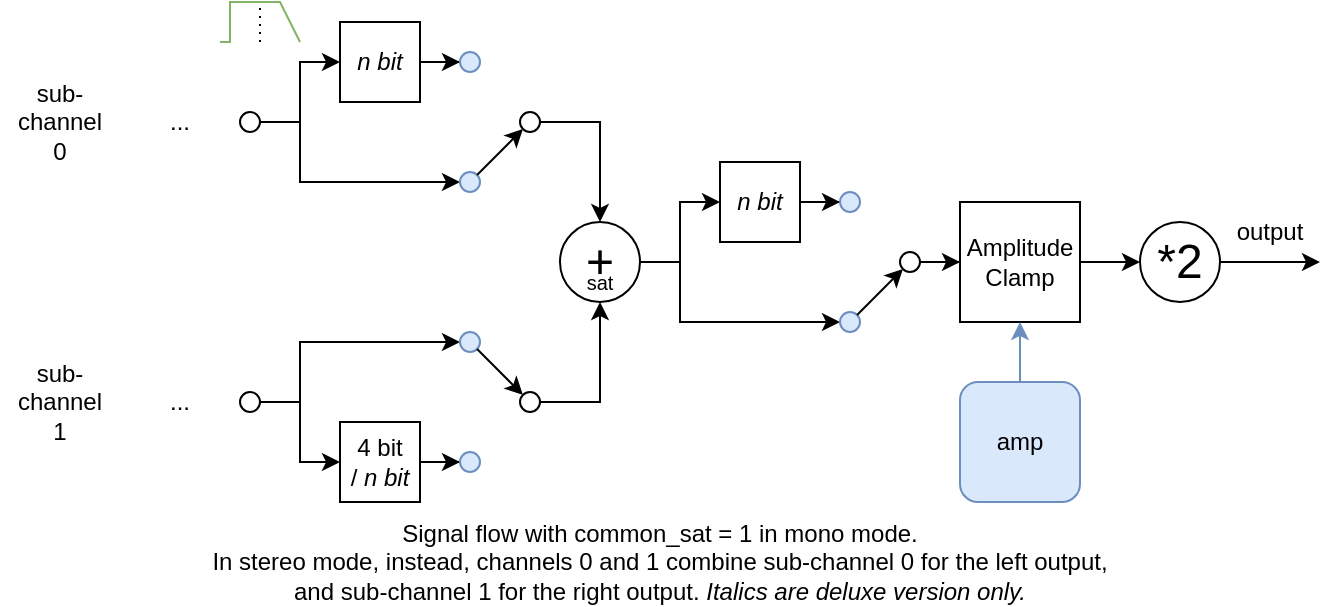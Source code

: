 <mxfile version="24.5.1" type="device">
  <diagram name="Page-1" id="v1GCFUYdreuDVsBwZY-9">
    <mxGraphModel dx="830" dy="479" grid="1" gridSize="10" guides="1" tooltips="1" connect="1" arrows="1" fold="1" page="1" pageScale="1" pageWidth="827" pageHeight="1169" math="0" shadow="0">
      <root>
        <mxCell id="0" />
        <mxCell id="1" parent="0" />
        <mxCell id="3NoRvipe2iLqDyMTQrGb-1" style="edgeStyle=orthogonalEdgeStyle;rounded=0;orthogonalLoop=1;jettySize=auto;html=1;entryX=0;entryY=0.5;entryDx=0;entryDy=0;" parent="1" source="3NoRvipe2iLqDyMTQrGb-3" target="3NoRvipe2iLqDyMTQrGb-8" edge="1">
          <mxGeometry relative="1" as="geometry" />
        </mxCell>
        <mxCell id="3NoRvipe2iLqDyMTQrGb-2" style="edgeStyle=orthogonalEdgeStyle;rounded=0;orthogonalLoop=1;jettySize=auto;html=1;entryX=0;entryY=0.5;entryDx=0;entryDy=0;" parent="1" source="3NoRvipe2iLqDyMTQrGb-3" target="3NoRvipe2iLqDyMTQrGb-9" edge="1">
          <mxGeometry relative="1" as="geometry">
            <Array as="points">
              <mxPoint x="220" y="490" />
              <mxPoint x="220" y="520" />
            </Array>
          </mxGeometry>
        </mxCell>
        <mxCell id="3NoRvipe2iLqDyMTQrGb-3" value="" style="ellipse;whiteSpace=wrap;html=1;aspect=fixed;" parent="1" vertex="1">
          <mxGeometry x="190" y="485" width="10" height="10" as="geometry" />
        </mxCell>
        <mxCell id="3NoRvipe2iLqDyMTQrGb-4" style="edgeStyle=orthogonalEdgeStyle;rounded=0;orthogonalLoop=1;jettySize=auto;html=1;entryX=0;entryY=0.5;entryDx=0;entryDy=0;" parent="1" source="3NoRvipe2iLqDyMTQrGb-6" target="3NoRvipe2iLqDyMTQrGb-15" edge="1">
          <mxGeometry relative="1" as="geometry" />
        </mxCell>
        <mxCell id="3NoRvipe2iLqDyMTQrGb-5" style="edgeStyle=orthogonalEdgeStyle;rounded=0;orthogonalLoop=1;jettySize=auto;html=1;entryX=0;entryY=0.5;entryDx=0;entryDy=0;" parent="1" source="3NoRvipe2iLqDyMTQrGb-6" target="3NoRvipe2iLqDyMTQrGb-17" edge="1">
          <mxGeometry relative="1" as="geometry">
            <Array as="points">
              <mxPoint x="220" y="630" />
              <mxPoint x="220" y="600" />
            </Array>
          </mxGeometry>
        </mxCell>
        <mxCell id="3NoRvipe2iLqDyMTQrGb-6" value="" style="ellipse;whiteSpace=wrap;html=1;aspect=fixed;" parent="1" vertex="1">
          <mxGeometry x="190" y="625" width="10" height="10" as="geometry" />
        </mxCell>
        <mxCell id="3NoRvipe2iLqDyMTQrGb-7" style="edgeStyle=orthogonalEdgeStyle;rounded=0;orthogonalLoop=1;jettySize=auto;html=1;entryX=0;entryY=0.5;entryDx=0;entryDy=0;" parent="1" source="3NoRvipe2iLqDyMTQrGb-8" target="3NoRvipe2iLqDyMTQrGb-10" edge="1">
          <mxGeometry relative="1" as="geometry" />
        </mxCell>
        <mxCell id="3NoRvipe2iLqDyMTQrGb-8" value="&lt;i&gt;n bit&lt;/i&gt;" style="rounded=0;whiteSpace=wrap;html=1;" parent="1" vertex="1">
          <mxGeometry x="240" y="440" width="40" height="40" as="geometry" />
        </mxCell>
        <mxCell id="3NoRvipe2iLqDyMTQrGb-9" value="" style="ellipse;whiteSpace=wrap;html=1;aspect=fixed;fillColor=#dae8fc;strokeColor=#6c8ebf;" parent="1" vertex="1">
          <mxGeometry x="300" y="515" width="10" height="10" as="geometry" />
        </mxCell>
        <mxCell id="3NoRvipe2iLqDyMTQrGb-10" value="" style="ellipse;whiteSpace=wrap;html=1;aspect=fixed;fillColor=#dae8fc;strokeColor=#6c8ebf;" parent="1" vertex="1">
          <mxGeometry x="300" y="455" width="10" height="10" as="geometry" />
        </mxCell>
        <mxCell id="3NoRvipe2iLqDyMTQrGb-86" style="edgeStyle=orthogonalEdgeStyle;rounded=0;orthogonalLoop=1;jettySize=auto;html=1;entryX=0.5;entryY=0;entryDx=0;entryDy=0;" parent="1" source="3NoRvipe2iLqDyMTQrGb-12" target="3NoRvipe2iLqDyMTQrGb-29" edge="1">
          <mxGeometry relative="1" as="geometry" />
        </mxCell>
        <mxCell id="3NoRvipe2iLqDyMTQrGb-12" value="" style="ellipse;whiteSpace=wrap;html=1;aspect=fixed;" parent="1" vertex="1">
          <mxGeometry x="330" y="485" width="10" height="10" as="geometry" />
        </mxCell>
        <mxCell id="3NoRvipe2iLqDyMTQrGb-13" value="" style="endArrow=classic;html=1;rounded=0;exitX=1;exitY=0;exitDx=0;exitDy=0;entryX=0;entryY=1;entryDx=0;entryDy=0;" parent="1" source="3NoRvipe2iLqDyMTQrGb-9" target="3NoRvipe2iLqDyMTQrGb-12" edge="1">
          <mxGeometry width="50" height="50" relative="1" as="geometry">
            <mxPoint x="315" y="510" as="sourcePoint" />
            <mxPoint x="365" y="460" as="targetPoint" />
          </mxGeometry>
        </mxCell>
        <mxCell id="3NoRvipe2iLqDyMTQrGb-14" style="edgeStyle=orthogonalEdgeStyle;rounded=0;orthogonalLoop=1;jettySize=auto;html=1;entryX=0;entryY=0.5;entryDx=0;entryDy=0;" parent="1" source="3NoRvipe2iLqDyMTQrGb-15" target="3NoRvipe2iLqDyMTQrGb-16" edge="1">
          <mxGeometry relative="1" as="geometry" />
        </mxCell>
        <mxCell id="3NoRvipe2iLqDyMTQrGb-15" value="4 bit&lt;div&gt;/ &lt;i&gt;n bit&lt;/i&gt;&lt;/div&gt;" style="rounded=0;whiteSpace=wrap;html=1;" parent="1" vertex="1">
          <mxGeometry x="240" y="640" width="40" height="40" as="geometry" />
        </mxCell>
        <mxCell id="3NoRvipe2iLqDyMTQrGb-16" value="" style="ellipse;whiteSpace=wrap;html=1;aspect=fixed;fillColor=#dae8fc;strokeColor=#6c8ebf;" parent="1" vertex="1">
          <mxGeometry x="300" y="655" width="10" height="10" as="geometry" />
        </mxCell>
        <mxCell id="3NoRvipe2iLqDyMTQrGb-17" value="" style="ellipse;whiteSpace=wrap;html=1;aspect=fixed;fillColor=#dae8fc;strokeColor=#6c8ebf;" parent="1" vertex="1">
          <mxGeometry x="300" y="595" width="10" height="10" as="geometry" />
        </mxCell>
        <mxCell id="3NoRvipe2iLqDyMTQrGb-87" style="edgeStyle=orthogonalEdgeStyle;rounded=0;orthogonalLoop=1;jettySize=auto;html=1;entryX=0.5;entryY=1;entryDx=0;entryDy=0;" parent="1" source="3NoRvipe2iLqDyMTQrGb-19" target="3NoRvipe2iLqDyMTQrGb-29" edge="1">
          <mxGeometry relative="1" as="geometry" />
        </mxCell>
        <mxCell id="3NoRvipe2iLqDyMTQrGb-19" value="" style="ellipse;whiteSpace=wrap;html=1;aspect=fixed;" parent="1" vertex="1">
          <mxGeometry x="330" y="625" width="10" height="10" as="geometry" />
        </mxCell>
        <mxCell id="3NoRvipe2iLqDyMTQrGb-20" value="" style="endArrow=classic;html=1;rounded=0;exitX=1;exitY=1;exitDx=0;exitDy=0;entryX=0;entryY=0;entryDx=0;entryDy=0;" parent="1" source="3NoRvipe2iLqDyMTQrGb-17" target="3NoRvipe2iLqDyMTQrGb-19" edge="1">
          <mxGeometry width="50" height="50" relative="1" as="geometry">
            <mxPoint x="315" y="650" as="sourcePoint" />
            <mxPoint x="350" y="600" as="targetPoint" />
          </mxGeometry>
        </mxCell>
        <mxCell id="3NoRvipe2iLqDyMTQrGb-92" style="edgeStyle=orthogonalEdgeStyle;rounded=0;orthogonalLoop=1;jettySize=auto;html=1;entryX=0;entryY=0.5;entryDx=0;entryDy=0;" parent="1" source="3NoRvipe2iLqDyMTQrGb-22" target="3NoRvipe2iLqDyMTQrGb-90" edge="1">
          <mxGeometry relative="1" as="geometry" />
        </mxCell>
        <mxCell id="3NoRvipe2iLqDyMTQrGb-22" value="&lt;div&gt;Amplitude&lt;/div&gt;Clamp&lt;div&gt;&lt;/div&gt;" style="rounded=0;whiteSpace=wrap;html=1;" parent="1" vertex="1">
          <mxGeometry x="550" y="530" width="60" height="60" as="geometry" />
        </mxCell>
        <mxCell id="3NoRvipe2iLqDyMTQrGb-25" style="edgeStyle=orthogonalEdgeStyle;rounded=0;orthogonalLoop=1;jettySize=auto;html=1;entryX=0.5;entryY=1;entryDx=0;entryDy=0;fillColor=#dae8fc;strokeColor=#6c8ebf;" parent="1" source="3NoRvipe2iLqDyMTQrGb-27" target="3NoRvipe2iLqDyMTQrGb-22" edge="1">
          <mxGeometry relative="1" as="geometry" />
        </mxCell>
        <mxCell id="3NoRvipe2iLqDyMTQrGb-27" value="amp" style="rounded=1;whiteSpace=wrap;html=1;fillColor=#dae8fc;strokeColor=#6c8ebf;" parent="1" vertex="1">
          <mxGeometry x="550" y="620" width="60" height="60" as="geometry" />
        </mxCell>
        <mxCell id="WArrotbKGhIwR4OyajSv-13" style="edgeStyle=orthogonalEdgeStyle;rounded=0;orthogonalLoop=1;jettySize=auto;html=1;entryX=0;entryY=0.5;entryDx=0;entryDy=0;" parent="1" source="3NoRvipe2iLqDyMTQrGb-29" target="WArrotbKGhIwR4OyajSv-5" edge="1">
          <mxGeometry relative="1" as="geometry" />
        </mxCell>
        <mxCell id="WArrotbKGhIwR4OyajSv-14" style="edgeStyle=orthogonalEdgeStyle;rounded=0;orthogonalLoop=1;jettySize=auto;html=1;entryX=0;entryY=0.5;entryDx=0;entryDy=0;" parent="1" source="3NoRvipe2iLqDyMTQrGb-29" target="WArrotbKGhIwR4OyajSv-6" edge="1">
          <mxGeometry relative="1" as="geometry">
            <Array as="points">
              <mxPoint x="410" y="560" />
              <mxPoint x="410" y="590" />
            </Array>
          </mxGeometry>
        </mxCell>
        <mxCell id="3NoRvipe2iLqDyMTQrGb-29" value="&lt;font style=&quot;font-size: 24px;&quot;&gt;+&lt;/font&gt;" style="ellipse;whiteSpace=wrap;html=1;aspect=fixed;" parent="1" vertex="1">
          <mxGeometry x="350" y="540" width="40" height="40" as="geometry" />
        </mxCell>
        <mxCell id="3NoRvipe2iLqDyMTQrGb-30" value="output" style="text;html=1;align=center;verticalAlign=middle;whiteSpace=wrap;rounded=0;" parent="1" vertex="1">
          <mxGeometry x="680" y="530" width="50" height="30" as="geometry" />
        </mxCell>
        <mxCell id="3NoRvipe2iLqDyMTQrGb-31" value="" style="group" parent="1" vertex="1" connectable="0">
          <mxGeometry x="180" y="430" width="40" height="20" as="geometry" />
        </mxCell>
        <mxCell id="3NoRvipe2iLqDyMTQrGb-32" value="" style="rounded=0;whiteSpace=wrap;html=1;strokeColor=none;" parent="3NoRvipe2iLqDyMTQrGb-31" vertex="1">
          <mxGeometry width="40" height="20" as="geometry" />
        </mxCell>
        <mxCell id="3NoRvipe2iLqDyMTQrGb-33" value="" style="endArrow=none;html=1;rounded=0;fillColor=#d5e8d4;strokeColor=#82b366;exitX=0;exitY=1;exitDx=0;exitDy=0;" parent="3NoRvipe2iLqDyMTQrGb-31" source="3NoRvipe2iLqDyMTQrGb-32" edge="1">
          <mxGeometry width="50" height="50" relative="1" as="geometry">
            <mxPoint x="5" y="20" as="sourcePoint" />
            <mxPoint x="20" as="targetPoint" />
            <Array as="points">
              <mxPoint x="5" y="20" />
              <mxPoint x="5" />
            </Array>
          </mxGeometry>
        </mxCell>
        <mxCell id="3NoRvipe2iLqDyMTQrGb-34" value="" style="endArrow=none;html=1;rounded=0;fillColor=#d5e8d4;strokeColor=#82b366;exitX=1;exitY=1;exitDx=0;exitDy=0;" parent="3NoRvipe2iLqDyMTQrGb-31" source="3NoRvipe2iLqDyMTQrGb-32" edge="1">
          <mxGeometry width="50" height="50" relative="1" as="geometry">
            <mxPoint x="40" y="15" as="sourcePoint" />
            <mxPoint x="20" as="targetPoint" />
            <Array as="points">
              <mxPoint x="30" />
            </Array>
          </mxGeometry>
        </mxCell>
        <mxCell id="3NoRvipe2iLqDyMTQrGb-40" value="" style="endArrow=none;dashed=1;html=1;dashPattern=1 3;strokeWidth=1;rounded=0;exitX=0.5;exitY=1;exitDx=0;exitDy=0;" parent="1" source="3NoRvipe2iLqDyMTQrGb-32" edge="1">
          <mxGeometry width="50" height="50" relative="1" as="geometry">
            <mxPoint x="140" y="480" as="sourcePoint" />
            <mxPoint x="200" y="430" as="targetPoint" />
          </mxGeometry>
        </mxCell>
        <mxCell id="3NoRvipe2iLqDyMTQrGb-81" value="sub-&lt;div&gt;channel&lt;/div&gt;&lt;div&gt;0&lt;/div&gt;" style="text;html=1;align=center;verticalAlign=middle;whiteSpace=wrap;rounded=0;" parent="1" vertex="1">
          <mxGeometry x="70" y="460" width="60" height="60" as="geometry" />
        </mxCell>
        <mxCell id="3NoRvipe2iLqDyMTQrGb-82" value="sub-&lt;div&gt;channel&lt;/div&gt;&lt;div&gt;1&lt;/div&gt;" style="text;html=1;align=center;verticalAlign=middle;whiteSpace=wrap;rounded=0;" parent="1" vertex="1">
          <mxGeometry x="70" y="600" width="60" height="60" as="geometry" />
        </mxCell>
        <mxCell id="3NoRvipe2iLqDyMTQrGb-84" value="..." style="text;html=1;align=center;verticalAlign=middle;whiteSpace=wrap;rounded=0;" parent="1" vertex="1">
          <mxGeometry x="130" y="480" width="60" height="20" as="geometry" />
        </mxCell>
        <mxCell id="3NoRvipe2iLqDyMTQrGb-85" value="..." style="text;html=1;align=center;verticalAlign=middle;whiteSpace=wrap;rounded=0;" parent="1" vertex="1">
          <mxGeometry x="130" y="620" width="60" height="20" as="geometry" />
        </mxCell>
        <mxCell id="3NoRvipe2iLqDyMTQrGb-88" value="&lt;font style=&quot;font-size: 10px;&quot;&gt;sat&lt;/font&gt;" style="text;html=1;align=center;verticalAlign=middle;whiteSpace=wrap;rounded=0;" parent="1" vertex="1">
          <mxGeometry x="350" y="560" width="40" height="20" as="geometry" />
        </mxCell>
        <mxCell id="3NoRvipe2iLqDyMTQrGb-93" style="edgeStyle=orthogonalEdgeStyle;rounded=0;orthogonalLoop=1;jettySize=auto;html=1;" parent="1" source="3NoRvipe2iLqDyMTQrGb-90" edge="1">
          <mxGeometry relative="1" as="geometry">
            <mxPoint x="730" y="560" as="targetPoint" />
          </mxGeometry>
        </mxCell>
        <mxCell id="3NoRvipe2iLqDyMTQrGb-90" value="&lt;font style=&quot;font-size: 24px;&quot;&gt;*2&lt;/font&gt;" style="ellipse;whiteSpace=wrap;html=1;aspect=fixed;" parent="1" vertex="1">
          <mxGeometry x="640" y="540" width="40" height="40" as="geometry" />
        </mxCell>
        <mxCell id="3NoRvipe2iLqDyMTQrGb-94" value="Signal flow with common_sat = 1 in mono mode.&lt;div&gt;In stereo mode, instead, channels 0 and 1 combine sub-channel 0 for the left output,&lt;/div&gt;&lt;div&gt;and sub-channel 1 for the right output. &lt;i&gt;Italics are deluxe version only.&lt;/i&gt;&lt;/div&gt;" style="text;html=1;align=center;verticalAlign=middle;whiteSpace=wrap;rounded=0;" parent="1" vertex="1">
          <mxGeometry x="80" y="690" width="640" height="40" as="geometry" />
        </mxCell>
        <mxCell id="WArrotbKGhIwR4OyajSv-4" style="edgeStyle=orthogonalEdgeStyle;rounded=0;orthogonalLoop=1;jettySize=auto;html=1;entryX=0;entryY=0.5;entryDx=0;entryDy=0;" parent="1" source="WArrotbKGhIwR4OyajSv-5" target="WArrotbKGhIwR4OyajSv-7" edge="1">
          <mxGeometry relative="1" as="geometry" />
        </mxCell>
        <mxCell id="WArrotbKGhIwR4OyajSv-5" value="&lt;i&gt;n bit&lt;/i&gt;" style="rounded=0;whiteSpace=wrap;html=1;" parent="1" vertex="1">
          <mxGeometry x="430" y="510" width="40" height="40" as="geometry" />
        </mxCell>
        <mxCell id="WArrotbKGhIwR4OyajSv-6" value="" style="ellipse;whiteSpace=wrap;html=1;aspect=fixed;fillColor=#dae8fc;strokeColor=#6c8ebf;" parent="1" vertex="1">
          <mxGeometry x="490" y="585" width="10" height="10" as="geometry" />
        </mxCell>
        <mxCell id="WArrotbKGhIwR4OyajSv-7" value="" style="ellipse;whiteSpace=wrap;html=1;aspect=fixed;fillColor=#dae8fc;strokeColor=#6c8ebf;" parent="1" vertex="1">
          <mxGeometry x="490" y="525" width="10" height="10" as="geometry" />
        </mxCell>
        <mxCell id="WArrotbKGhIwR4OyajSv-15" style="edgeStyle=orthogonalEdgeStyle;rounded=0;orthogonalLoop=1;jettySize=auto;html=1;entryX=0;entryY=0.5;entryDx=0;entryDy=0;" parent="1" source="WArrotbKGhIwR4OyajSv-8" target="3NoRvipe2iLqDyMTQrGb-22" edge="1">
          <mxGeometry relative="1" as="geometry" />
        </mxCell>
        <mxCell id="WArrotbKGhIwR4OyajSv-8" value="" style="ellipse;whiteSpace=wrap;html=1;aspect=fixed;" parent="1" vertex="1">
          <mxGeometry x="520" y="555" width="10" height="10" as="geometry" />
        </mxCell>
        <mxCell id="WArrotbKGhIwR4OyajSv-9" value="" style="endArrow=classic;html=1;rounded=0;exitX=1;exitY=0;exitDx=0;exitDy=0;entryX=0;entryY=1;entryDx=0;entryDy=0;" parent="1" source="WArrotbKGhIwR4OyajSv-6" target="WArrotbKGhIwR4OyajSv-8" edge="1">
          <mxGeometry width="50" height="50" relative="1" as="geometry">
            <mxPoint x="505" y="580" as="sourcePoint" />
            <mxPoint x="555" y="530" as="targetPoint" />
          </mxGeometry>
        </mxCell>
      </root>
    </mxGraphModel>
  </diagram>
</mxfile>
